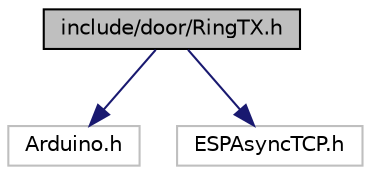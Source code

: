 digraph "include/door/RingTX.h"
{
 // LATEX_PDF_SIZE
  edge [fontname="Helvetica",fontsize="10",labelfontname="Helvetica",labelfontsize="10"];
  node [fontname="Helvetica",fontsize="10",shape=record];
  Node1 [label="include/door/RingTX.h",height=0.2,width=0.4,color="black", fillcolor="grey75", style="filled", fontcolor="black",tooltip="RingTX class."];
  Node1 -> Node2 [color="midnightblue",fontsize="10",style="solid",fontname="Helvetica"];
  Node2 [label="Arduino.h",height=0.2,width=0.4,color="grey75", fillcolor="white", style="filled",tooltip=" "];
  Node1 -> Node3 [color="midnightblue",fontsize="10",style="solid",fontname="Helvetica"];
  Node3 [label="ESPAsyncTCP.h",height=0.2,width=0.4,color="grey75", fillcolor="white", style="filled",tooltip=" "];
}
